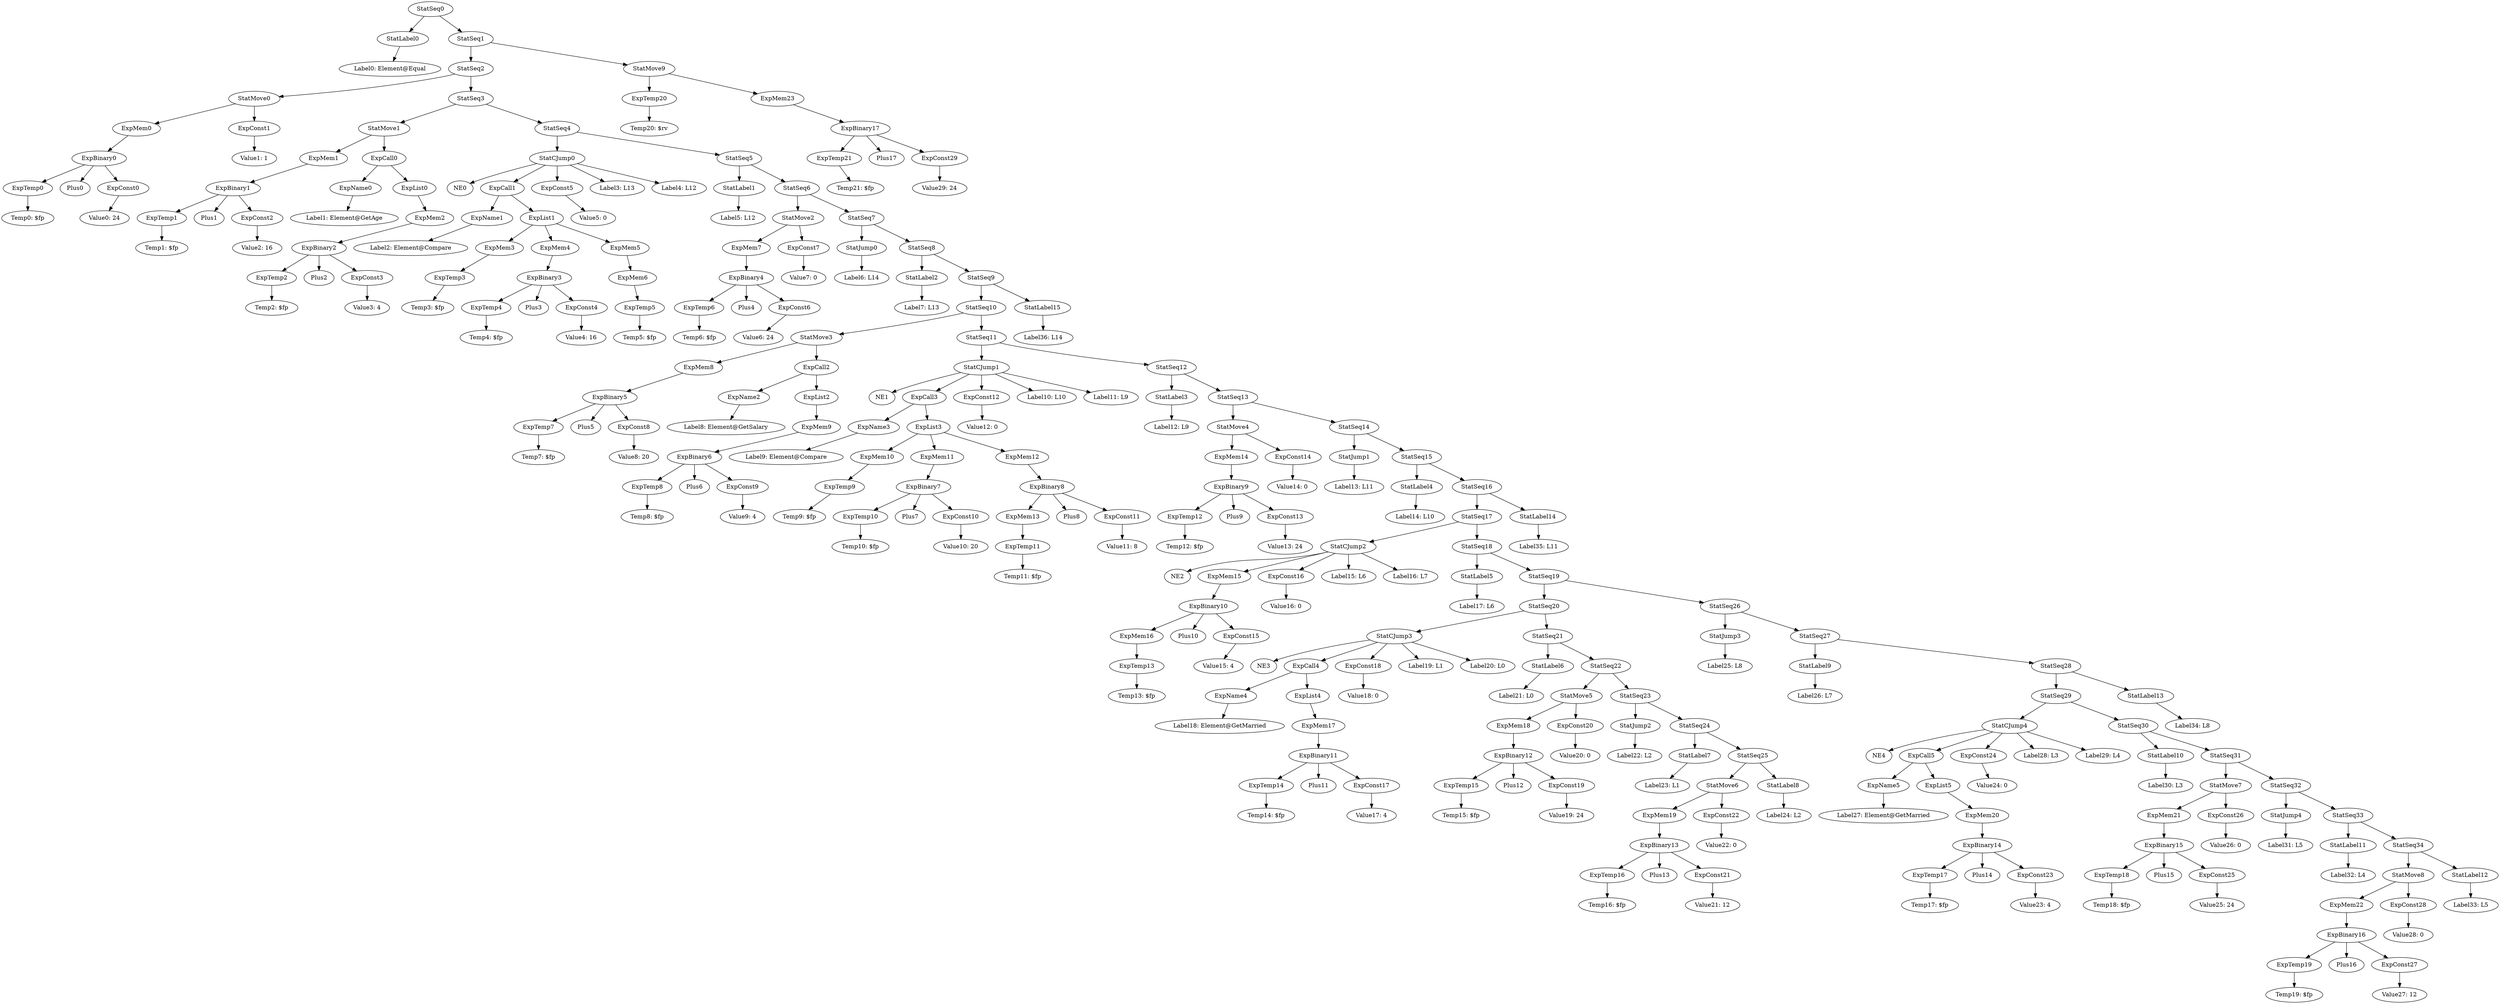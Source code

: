 digraph {
	ordering = out;
	ExpMem23 -> ExpBinary17;
	ExpConst29 -> "Value29: 24";
	ExpTemp21 -> "Temp21: $fp";
	StatMove9 -> ExpTemp20;
	StatMove9 -> ExpMem23;
	StatLabel15 -> "Label36: L14";
	StatSeq9 -> StatSeq10;
	StatSeq9 -> StatLabel15;
	StatLabel14 -> "Label35: L11";
	StatLabel13 -> "Label34: L8";
	StatSeq28 -> StatSeq29;
	StatSeq28 -> StatLabel13;
	ExpMem22 -> ExpBinary16;
	ExpConst28 -> "Value28: 0";
	ExpBinary16 -> ExpTemp19;
	ExpBinary16 -> Plus16;
	ExpBinary16 -> ExpConst27;
	StatJump4 -> "Label31: L5";
	StatMove7 -> ExpMem21;
	StatMove7 -> ExpConst26;
	ExpTemp18 -> "Temp18: $fp";
	StatSeq29 -> StatCJump4;
	StatSeq29 -> StatSeq30;
	ExpList5 -> ExpMem20;
	ExpMem20 -> ExpBinary14;
	ExpCall5 -> ExpName5;
	ExpCall5 -> ExpList5;
	StatSeq27 -> StatLabel9;
	StatSeq27 -> StatSeq28;
	StatLabel9 -> "Label26: L7";
	StatSeq19 -> StatSeq20;
	StatSeq19 -> StatSeq26;
	StatLabel8 -> "Label24: L2";
	StatSeq25 -> StatMove6;
	StatSeq25 -> StatLabel8;
	StatSeq34 -> StatMove8;
	StatSeq34 -> StatLabel12;
	ExpConst22 -> "Value22: 0";
	StatSeq26 -> StatJump3;
	StatSeq26 -> StatSeq27;
	StatMove6 -> ExpMem19;
	StatMove6 -> ExpConst22;
	ExpMem19 -> ExpBinary13;
	ExpConst21 -> "Value21: 12";
	StatSeq24 -> StatLabel7;
	StatSeq24 -> StatSeq25;
	StatMove8 -> ExpMem22;
	StatMove8 -> ExpConst28;
	StatLabel7 -> "Label23: L1";
	StatLabel10 -> "Label30: L3";
	StatJump2 -> "Label22: L2";
	StatSeq22 -> StatMove5;
	StatSeq22 -> StatSeq23;
	ExpConst20 -> "Value20: 0";
	ExpMem18 -> ExpBinary12;
	ExpTemp15 -> "Temp15: $fp";
	StatSeq21 -> StatLabel6;
	StatSeq21 -> StatSeq22;
	ExpName5 -> "Label27: Element@GetMarried";
	ExpBinary12 -> ExpTemp15;
	ExpBinary12 -> Plus12;
	ExpBinary12 -> ExpConst19;
	ExpConst18 -> "Value18: 0";
	ExpList4 -> ExpMem17;
	ExpMem17 -> ExpBinary11;
	ExpConst17 -> "Value17: 4";
	ExpConst19 -> "Value19: 24";
	ExpTemp14 -> "Temp14: $fp";
	ExpName4 -> "Label18: Element@GetMarried";
	StatCJump3 -> NE3;
	StatCJump3 -> ExpCall4;
	StatCJump3 -> ExpConst18;
	StatCJump3 -> "Label19: L1";
	StatCJump3 -> "Label20: L0";
	StatSeq18 -> StatLabel5;
	StatSeq18 -> StatSeq19;
	ExpConst16 -> "Value16: 0";
	ExpConst15 -> "Value15: 4";
	ExpBinary10 -> ExpMem16;
	ExpBinary10 -> Plus10;
	ExpBinary10 -> ExpConst15;
	ExpBinary13 -> ExpTemp16;
	ExpBinary13 -> Plus13;
	ExpBinary13 -> ExpConst21;
	StatMove2 -> ExpMem7;
	StatMove2 -> ExpConst7;
	ExpConst0 -> "Value0: 24";
	ExpTemp6 -> "Temp6: $fp";
	ExpMem6 -> ExpTemp5;
	ExpTemp16 -> "Temp16: $fp";
	StatCJump2 -> NE2;
	StatCJump2 -> ExpMem15;
	StatCJump2 -> ExpConst16;
	StatCJump2 -> "Label15: L6";
	StatCJump2 -> "Label16: L7";
	ExpConst4 -> "Value4: 16";
	ExpConst26 -> "Value26: 0";
	ExpConst2 -> "Value2: 16";
	StatLabel5 -> "Label17: L6";
	ExpTemp4 -> "Temp4: $fp";
	ExpMem3 -> ExpTemp3;
	StatSeq6 -> StatMove2;
	StatSeq6 -> StatSeq7;
	ExpTemp3 -> "Temp3: $fp";
	StatSeq8 -> StatLabel2;
	StatSeq8 -> StatSeq9;
	ExpCall1 -> ExpName1;
	ExpCall1 -> ExpList1;
	StatJump0 -> "Label6: L14";
	ExpName1 -> "Label2: Element@Compare";
	StatSeq10 -> StatMove3;
	StatSeq10 -> StatSeq11;
	StatSeq14 -> StatJump1;
	StatSeq14 -> StatSeq15;
	ExpConst1 -> "Value1: 1";
	ExpBinary14 -> ExpTemp17;
	ExpBinary14 -> Plus14;
	ExpBinary14 -> ExpConst23;
	StatSeq5 -> StatLabel1;
	StatSeq5 -> StatSeq6;
	StatSeq23 -> StatJump2;
	StatSeq23 -> StatSeq24;
	StatLabel4 -> "Label14: L10";
	ExpMem5 -> ExpMem6;
	ExpTemp19 -> "Temp19: $fp";
	StatSeq30 -> StatLabel10;
	StatSeq30 -> StatSeq31;
	StatSeq17 -> StatCJump2;
	StatSeq17 -> StatSeq18;
	StatLabel0 -> "Label0: Element@Equal";
	ExpBinary2 -> ExpTemp2;
	ExpBinary2 -> Plus2;
	ExpBinary2 -> ExpConst3;
	StatCJump0 -> NE0;
	StatCJump0 -> ExpCall1;
	StatCJump0 -> ExpConst5;
	StatCJump0 -> "Label3: L13";
	StatCJump0 -> "Label4: L12";
	ExpList0 -> ExpMem2;
	StatMove1 -> ExpMem1;
	StatMove1 -> ExpCall0;
	ExpMem13 -> ExpTemp11;
	ExpConst6 -> "Value6: 24";
	ExpMem1 -> ExpBinary1;
	ExpTemp17 -> "Temp17: $fp";
	StatSeq13 -> StatMove4;
	StatSeq13 -> StatSeq14;
	ExpMem9 -> ExpBinary6;
	StatSeq2 -> StatMove0;
	StatSeq2 -> StatSeq3;
	ExpMem0 -> ExpBinary0;
	ExpBinary17 -> ExpTemp21;
	ExpBinary17 -> Plus17;
	ExpBinary17 -> ExpConst29;
	ExpTemp5 -> "Temp5: $fp";
	ExpBinary4 -> ExpTemp6;
	ExpBinary4 -> Plus4;
	ExpBinary4 -> ExpConst6;
	ExpList1 -> ExpMem3;
	ExpList1 -> ExpMem4;
	ExpList1 -> ExpMem5;
	ExpTemp1 -> "Temp1: $fp";
	ExpMem21 -> ExpBinary15;
	ExpConst5 -> "Value5: 0";
	StatSeq0 -> StatLabel0;
	StatSeq0 -> StatSeq1;
	StatSeq31 -> StatMove7;
	StatSeq31 -> StatSeq32;
	ExpTemp11 -> "Temp11: $fp";
	StatLabel3 -> "Label12: L9";
	ExpBinary3 -> ExpTemp4;
	ExpBinary3 -> Plus3;
	ExpBinary3 -> ExpConst4;
	ExpMem7 -> ExpBinary4;
	StatSeq3 -> StatMove1;
	StatSeq3 -> StatSeq4;
	StatSeq15 -> StatLabel4;
	StatSeq15 -> StatSeq16;
	ExpTemp0 -> "Temp0: $fp";
	ExpTemp7 -> "Temp7: $fp";
	StatMove0 -> ExpMem0;
	StatMove0 -> ExpConst1;
	StatSeq33 -> StatLabel11;
	StatSeq33 -> StatSeq34;
	ExpBinary11 -> ExpTemp14;
	ExpBinary11 -> Plus11;
	ExpBinary11 -> ExpConst17;
	ExpMem4 -> ExpBinary3;
	ExpBinary0 -> ExpTemp0;
	ExpBinary0 -> Plus0;
	ExpBinary0 -> ExpConst0;
	ExpConst7 -> "Value7: 0";
	ExpConst3 -> "Value3: 4";
	ExpTemp20 -> "Temp20: $rv";
	ExpConst8 -> "Value8: 20";
	ExpName0 -> "Label1: Element@GetAge";
	ExpMem14 -> ExpBinary9;
	StatLabel1 -> "Label5: L12";
	StatSeq1 -> StatSeq2;
	StatSeq1 -> StatMove9;
	ExpMem2 -> ExpBinary2;
	ExpConst23 -> "Value23: 4";
	StatLabel6 -> "Label21: L0";
	ExpTemp12 -> "Temp12: $fp";
	ExpCall0 -> ExpName0;
	ExpCall0 -> ExpList0;
	StatLabel11 -> "Label32: L4";
	ExpTemp2 -> "Temp2: $fp";
	StatSeq16 -> StatSeq17;
	StatSeq16 -> StatLabel14;
	ExpConst27 -> "Value27: 12";
	StatSeq7 -> StatJump0;
	StatSeq7 -> StatSeq8;
	ExpName2 -> "Label8: Element@GetSalary";
	ExpBinary5 -> ExpTemp7;
	ExpBinary5 -> Plus5;
	ExpBinary5 -> ExpConst8;
	StatSeq20 -> StatCJump3;
	StatSeq20 -> StatSeq21;
	StatSeq11 -> StatCJump1;
	StatSeq11 -> StatSeq12;
	ExpMem8 -> ExpBinary5;
	ExpConst24 -> "Value24: 0";
	StatMove3 -> ExpMem8;
	StatMove3 -> ExpCall2;
	ExpBinary15 -> ExpTemp18;
	ExpBinary15 -> Plus15;
	ExpBinary15 -> ExpConst25;
	ExpCall2 -> ExpName2;
	ExpCall2 -> ExpList2;
	ExpMem15 -> ExpBinary10;
	ExpTemp8 -> "Temp8: $fp";
	ExpConst12 -> "Value12: 0";
	ExpMem16 -> ExpTemp13;
	ExpBinary6 -> ExpTemp8;
	ExpBinary6 -> Plus6;
	ExpBinary6 -> ExpConst9;
	StatSeq32 -> StatJump4;
	StatSeq32 -> StatSeq33;
	ExpList2 -> ExpMem9;
	ExpConst25 -> "Value25: 24";
	ExpCall3 -> ExpName3;
	ExpCall3 -> ExpList3;
	StatCJump1 -> NE1;
	StatCJump1 -> ExpCall3;
	StatCJump1 -> ExpConst12;
	StatCJump1 -> "Label10: L10";
	StatCJump1 -> "Label11: L9";
	ExpName3 -> "Label9: Element@Compare";
	StatJump3 -> "Label25: L8";
	ExpCall4 -> ExpName4;
	ExpCall4 -> ExpList4;
	ExpTemp9 -> "Temp9: $fp";
	StatCJump4 -> NE4;
	StatCJump4 -> ExpCall5;
	StatCJump4 -> ExpConst24;
	StatCJump4 -> "Label28: L3";
	StatCJump4 -> "Label29: L4";
	ExpBinary7 -> ExpTemp10;
	ExpBinary7 -> Plus7;
	ExpBinary7 -> ExpConst10;
	ExpBinary9 -> ExpTemp12;
	ExpBinary9 -> Plus9;
	ExpBinary9 -> ExpConst13;
	ExpList3 -> ExpMem10;
	ExpList3 -> ExpMem11;
	ExpList3 -> ExpMem12;
	ExpMem10 -> ExpTemp9;
	ExpTemp10 -> "Temp10: $fp";
	ExpBinary1 -> ExpTemp1;
	ExpBinary1 -> Plus1;
	ExpBinary1 -> ExpConst2;
	ExpConst10 -> "Value10: 20";
	StatMove5 -> ExpMem18;
	StatMove5 -> ExpConst20;
	StatLabel2 -> "Label7: L13";
	ExpConst9 -> "Value9: 4";
	StatMove4 -> ExpMem14;
	StatMove4 -> ExpConst14;
	ExpMem11 -> ExpBinary7;
	ExpBinary8 -> ExpMem13;
	ExpBinary8 -> Plus8;
	ExpBinary8 -> ExpConst11;
	StatLabel12 -> "Label33: L5";
	ExpConst11 -> "Value11: 8";
	ExpMem12 -> ExpBinary8;
	StatSeq12 -> StatLabel3;
	StatSeq12 -> StatSeq13;
	ExpConst13 -> "Value13: 24";
	ExpTemp13 -> "Temp13: $fp";
	ExpConst14 -> "Value14: 0";
	StatSeq4 -> StatCJump0;
	StatSeq4 -> StatSeq5;
	StatJump1 -> "Label13: L11";
}

